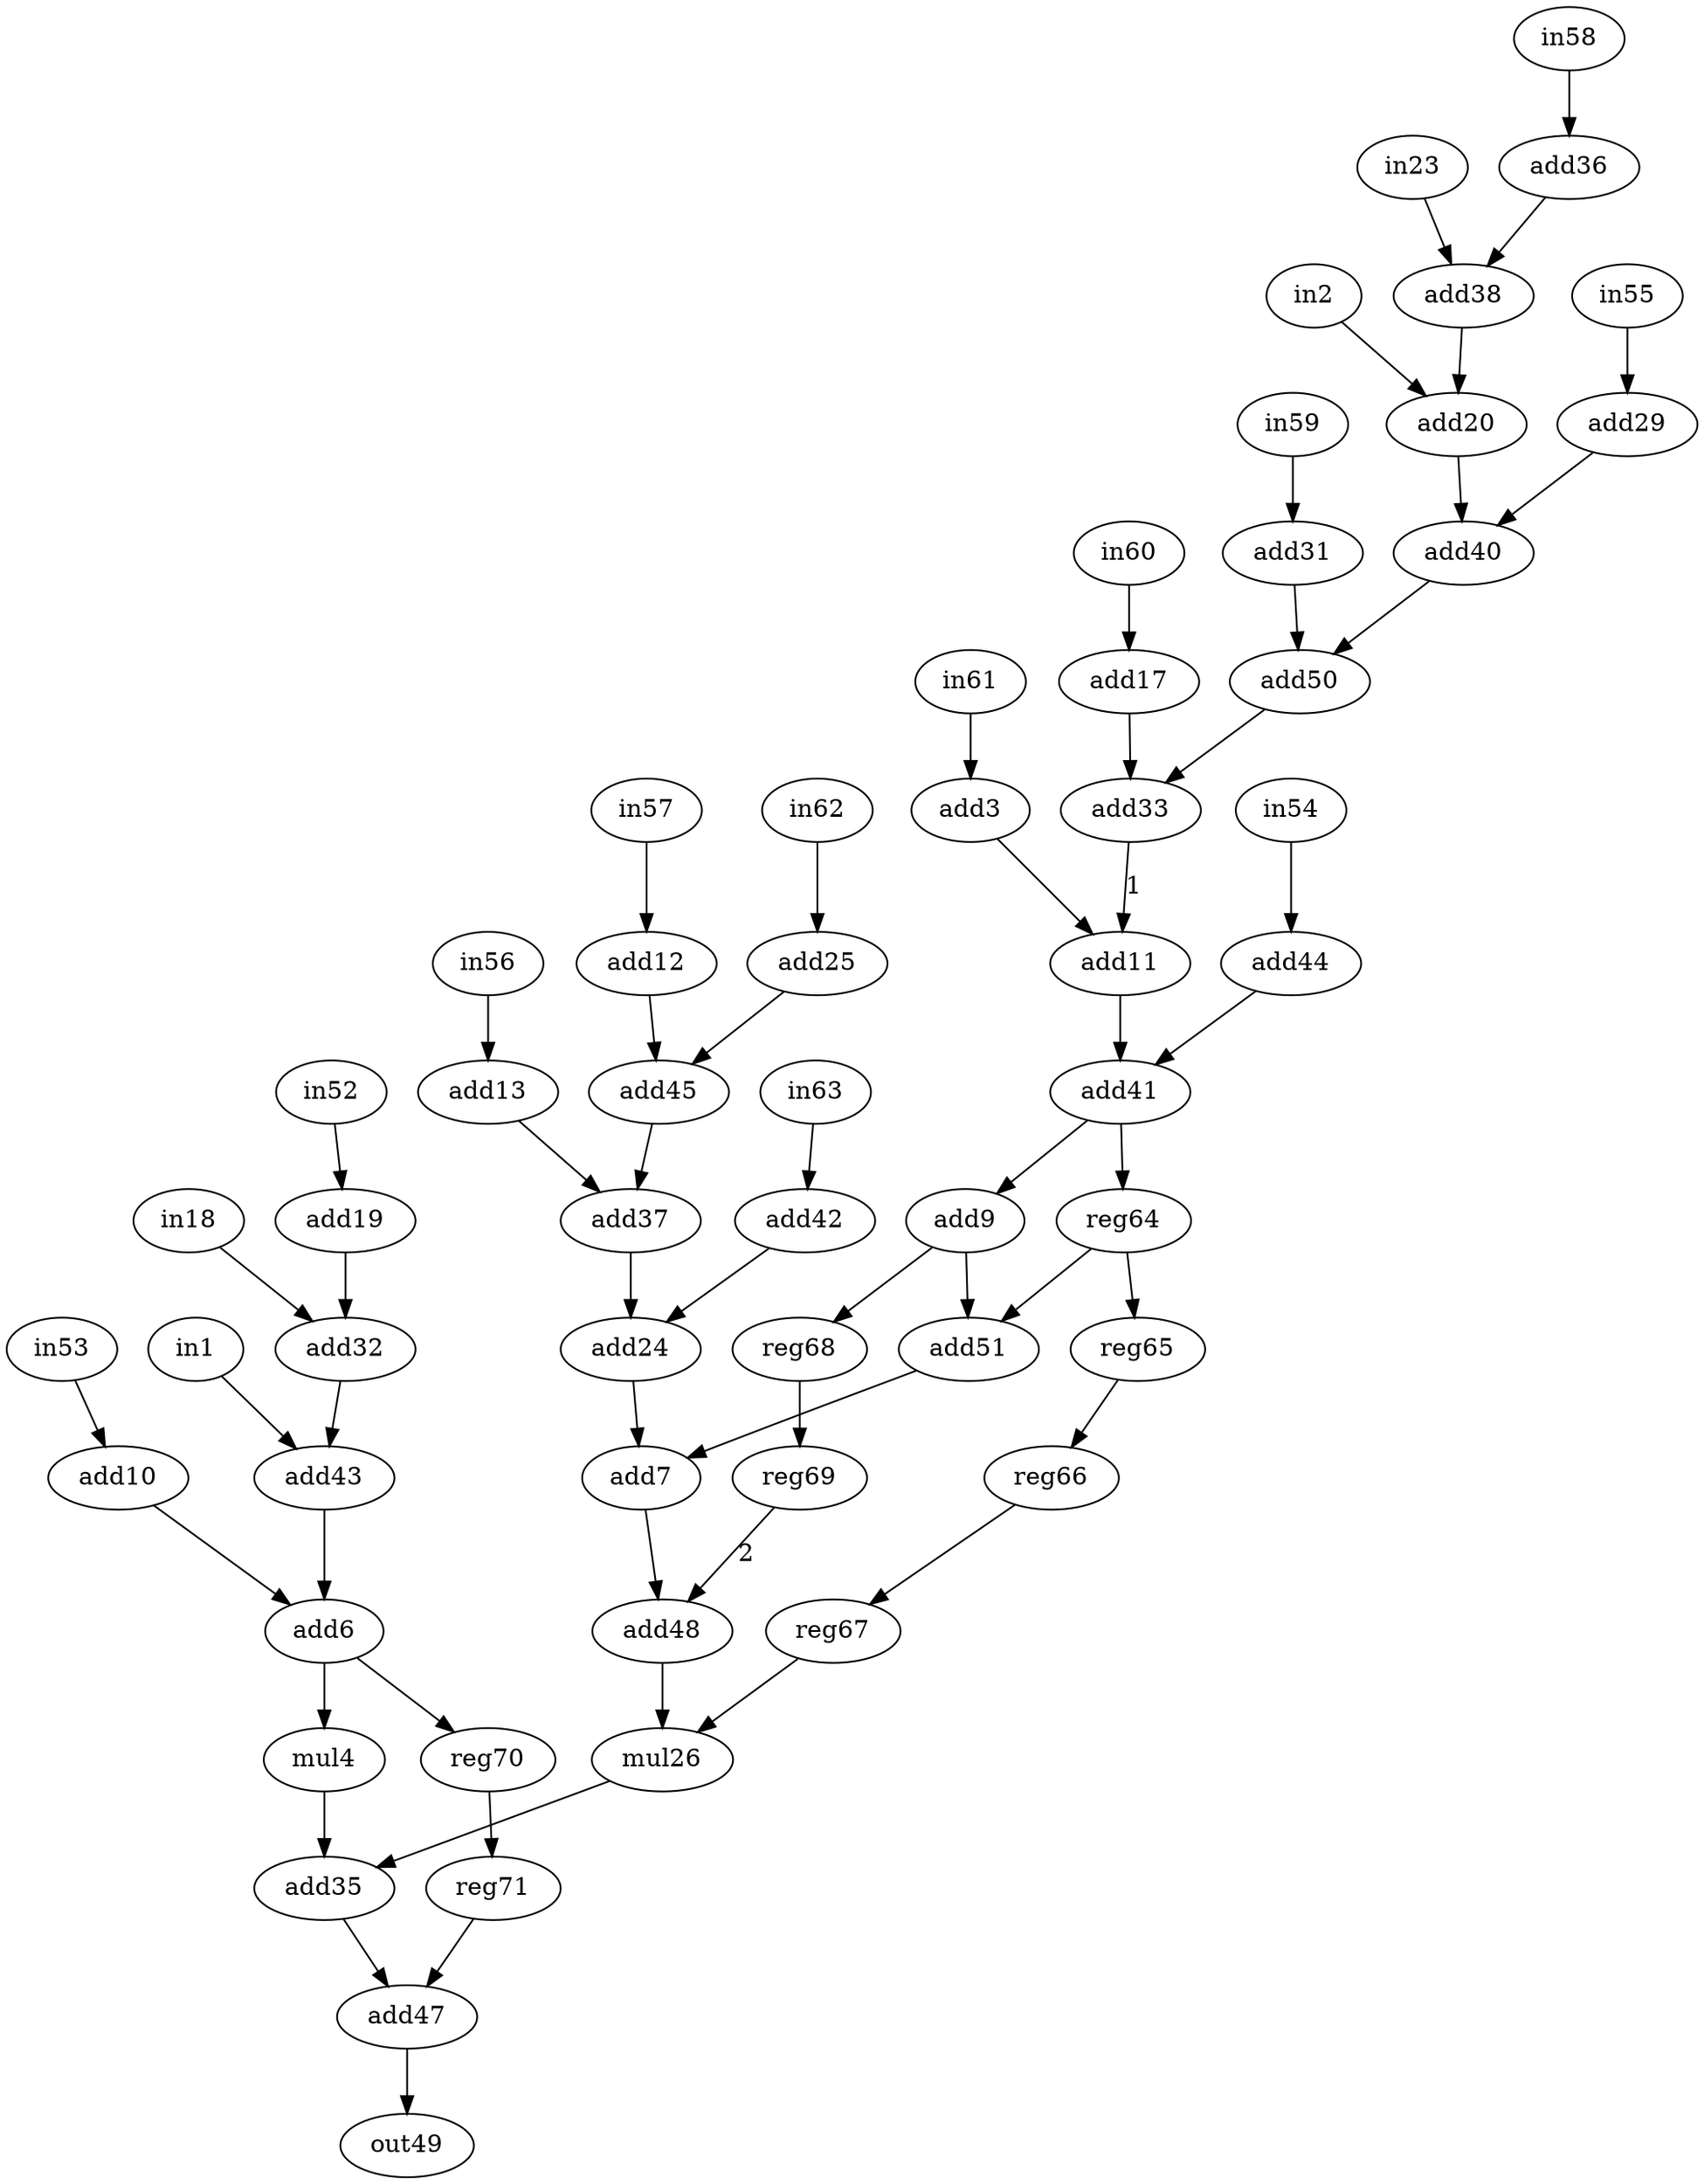 strict digraph "h2v2_smooth" {
1 [alap=10, asap=0, label=in1, op=in];
2 [alap=2, asap=0, label=in2, op=in];
3 [alap=6, asap=1, label=add3, op=addi, value=2];
4 [alap=13, asap=5, label=mul4, op=muli, value=2];
6 [alap=12, asap=4, label=add6, op=add];
7 [alap=11, asap=11, label=add7, op=add];
9 [alap=9, asap=9, label=add9, op=addi, value=2];
10 [alap=11, asap=1, label=add10, op=addi, value=2];
11 [alap=7, asap=7, label=add11, op=add];
12 [alap=7, asap=1, label=add12, op=addi, value=2];
13 [alap=8, asap=1, label=add13, op=addi, value=2];
17 [alap=5, asap=1, label=add17, op=addi, value=2];
18 [alap=9, asap=0, label=in18, op=in];
19 [alap=9, asap=1, label=add19, op=addi, value=2];
20 [alap=3, asap=3, label=add20, op=add];
23 [alap=1, asap=0, label=in23, op=in];
24 [alap=10, asap=4, label=add24, op=add];
25 [alap=7, asap=1, label=add25, op=addi, value=2];
26 [alap=13, asap=13, label=mul26, op=mul];
29 [alap=3, asap=1, label=add29, op=addi, value=2];
31 [alap=4, asap=1, label=add31, op=addi, value=2];
32 [alap=10, asap=2, label=add32, op=add];
33 [alap=6, asap=6, label=add33, op=add];
35 [alap=14, asap=14, label=add35, op=add];
36 [alap=1, asap=1, label=add36, op=addi, value=2];
37 [alap=9, asap=3, label=add37, op=add];
38 [alap=2, asap=2, label=add38, op=add];
40 [alap=4, asap=4, label=add40, op=add];
41 [alap=8, asap=8, label=add41, op=add];
42 [alap=9, asap=1, label=add42, op=addi, value=2];
43 [alap=11, asap=3, label=add43, op=add];
44 [alap=7, asap=1, label=add44, op=addi, value=2];
45 [alap=8, asap=2, label=add45, op=add];
47 [alap=15, asap=15, label=add47, op=add];
48 [alap=12, asap=12, label=add48, op=add];
49 [alap=16, asap=16, label=out49, op=out];
50 [alap=5, asap=5, label=add50, op=add];
51 [alap=10, asap=10, label=add51, op=add];
52 [alap=8, asap=0, label=in52, op=in];
53 [alap=10, asap=0, label=in53, op=in];
54 [alap=6, asap=0, label=in54, op=in];
55 [alap=2, asap=0, label=in55, op=in];
56 [alap=7, asap=0, label=in56, op=in];
57 [alap=6, asap=0, label=in57, op=in];
58 [alap=0, asap=0, label=in58, op=in];
59 [alap=3, asap=0, label=in59, op=in];
60 [alap=4, asap=0, label=in60, op=in];
61 [alap=5, asap=0, label=in61, op=in];
62 [alap=6, asap=0, label=in62, op=in];
63 [alap=8, asap=0, label=in63, op=in];
64 [alap=9, asap=9, label=reg64, op=reg];
65 [alap=10, asap=10, label=reg65, op=reg];
66 [alap=11, asap=11, label=reg66, op=reg];
67 [alap=12, asap=12, label=reg67, op=reg];
68 [alap=10, asap=10, label=reg68, op=reg];
69 [alap=11, asap=11, label=reg69, op=reg];
70 [alap=13, asap=5, label=reg70, op=reg];
71 [alap=14, asap=6, label=reg71, op=reg];
1 -> 43  [port=0, w=0];
2 -> 20  [port=0, w=0];
3 -> 11  [port=0, w=0];
4 -> 35  [port=0, w=0];
6 -> 4  [port=0, w=0];
6 -> 70  [port=0, w=0];
7 -> 48  [port=0, w=0];
9 -> 51  [port=0, w=0];
9 -> 68  [port=0, w=0];
10 -> 6  [port=0, w=0];
11 -> 41  [port=0, w=0];
12 -> 45  [port=0, w=0];
13 -> 37  [port=0, w=0];
17 -> 33  [port=0, w=0];
18 -> 32  [port=0, w=0];
19 -> 32  [port=1, w=0];
20 -> 40  [port=0, w=0];
23 -> 38  [port=0, w=0];
24 -> 7  [port=0, w=0];
25 -> 45  [port=1, w=0];
26 -> 35  [port=1, w=0];
29 -> 40  [port=1, w=0];
31 -> 50  [port=0, w=0];
32 -> 43  [port=1, w=0];
33 -> 11  [label=1, port=1, w=1];
35 -> 47  [port=0, w=0];
36 -> 38  [port=1, w=0];
37 -> 24  [port=0, w=0];
38 -> 20  [port=1, w=0];
40 -> 50  [port=1, w=0];
41 -> 9  [port=0, w=0];
41 -> 64  [port=0, w=0];
42 -> 24  [port=1, w=0];
43 -> 6  [port=1, w=0];
44 -> 41  [port=1, w=0];
45 -> 37  [port=1, w=0];
47 -> 49  [port=0, w=0];
48 -> 26  [port=0, w=0];
50 -> 33  [port=1, w=0];
51 -> 7  [port=1, w=0];
52 -> 19  [port=0, w=0];
53 -> 10  [port=0, w=0];
54 -> 44  [port=0, w=0];
55 -> 29  [port=0, w=0];
56 -> 13  [port=0, w=0];
57 -> 12  [port=0, w=0];
58 -> 36  [port=0, w=0];
59 -> 31  [port=0, w=0];
60 -> 17  [port=0, w=0];
61 -> 3  [port=0, w=0];
62 -> 25  [port=0, w=0];
63 -> 42  [port=0, w=0];
64 -> 51  [port=1, w=0];
64 -> 65  [port=0, w=0];
65 -> 66  [port=0, w=0];
66 -> 67  [port=0, w=0];
67 -> 26  [port=1, w=0];
68 -> 69  [port=0, w=0];
69 -> 48  [label=2, port=1, w=2];
70 -> 71  [port=0, w=0];
71 -> 47  [port=1, w=0];
}

